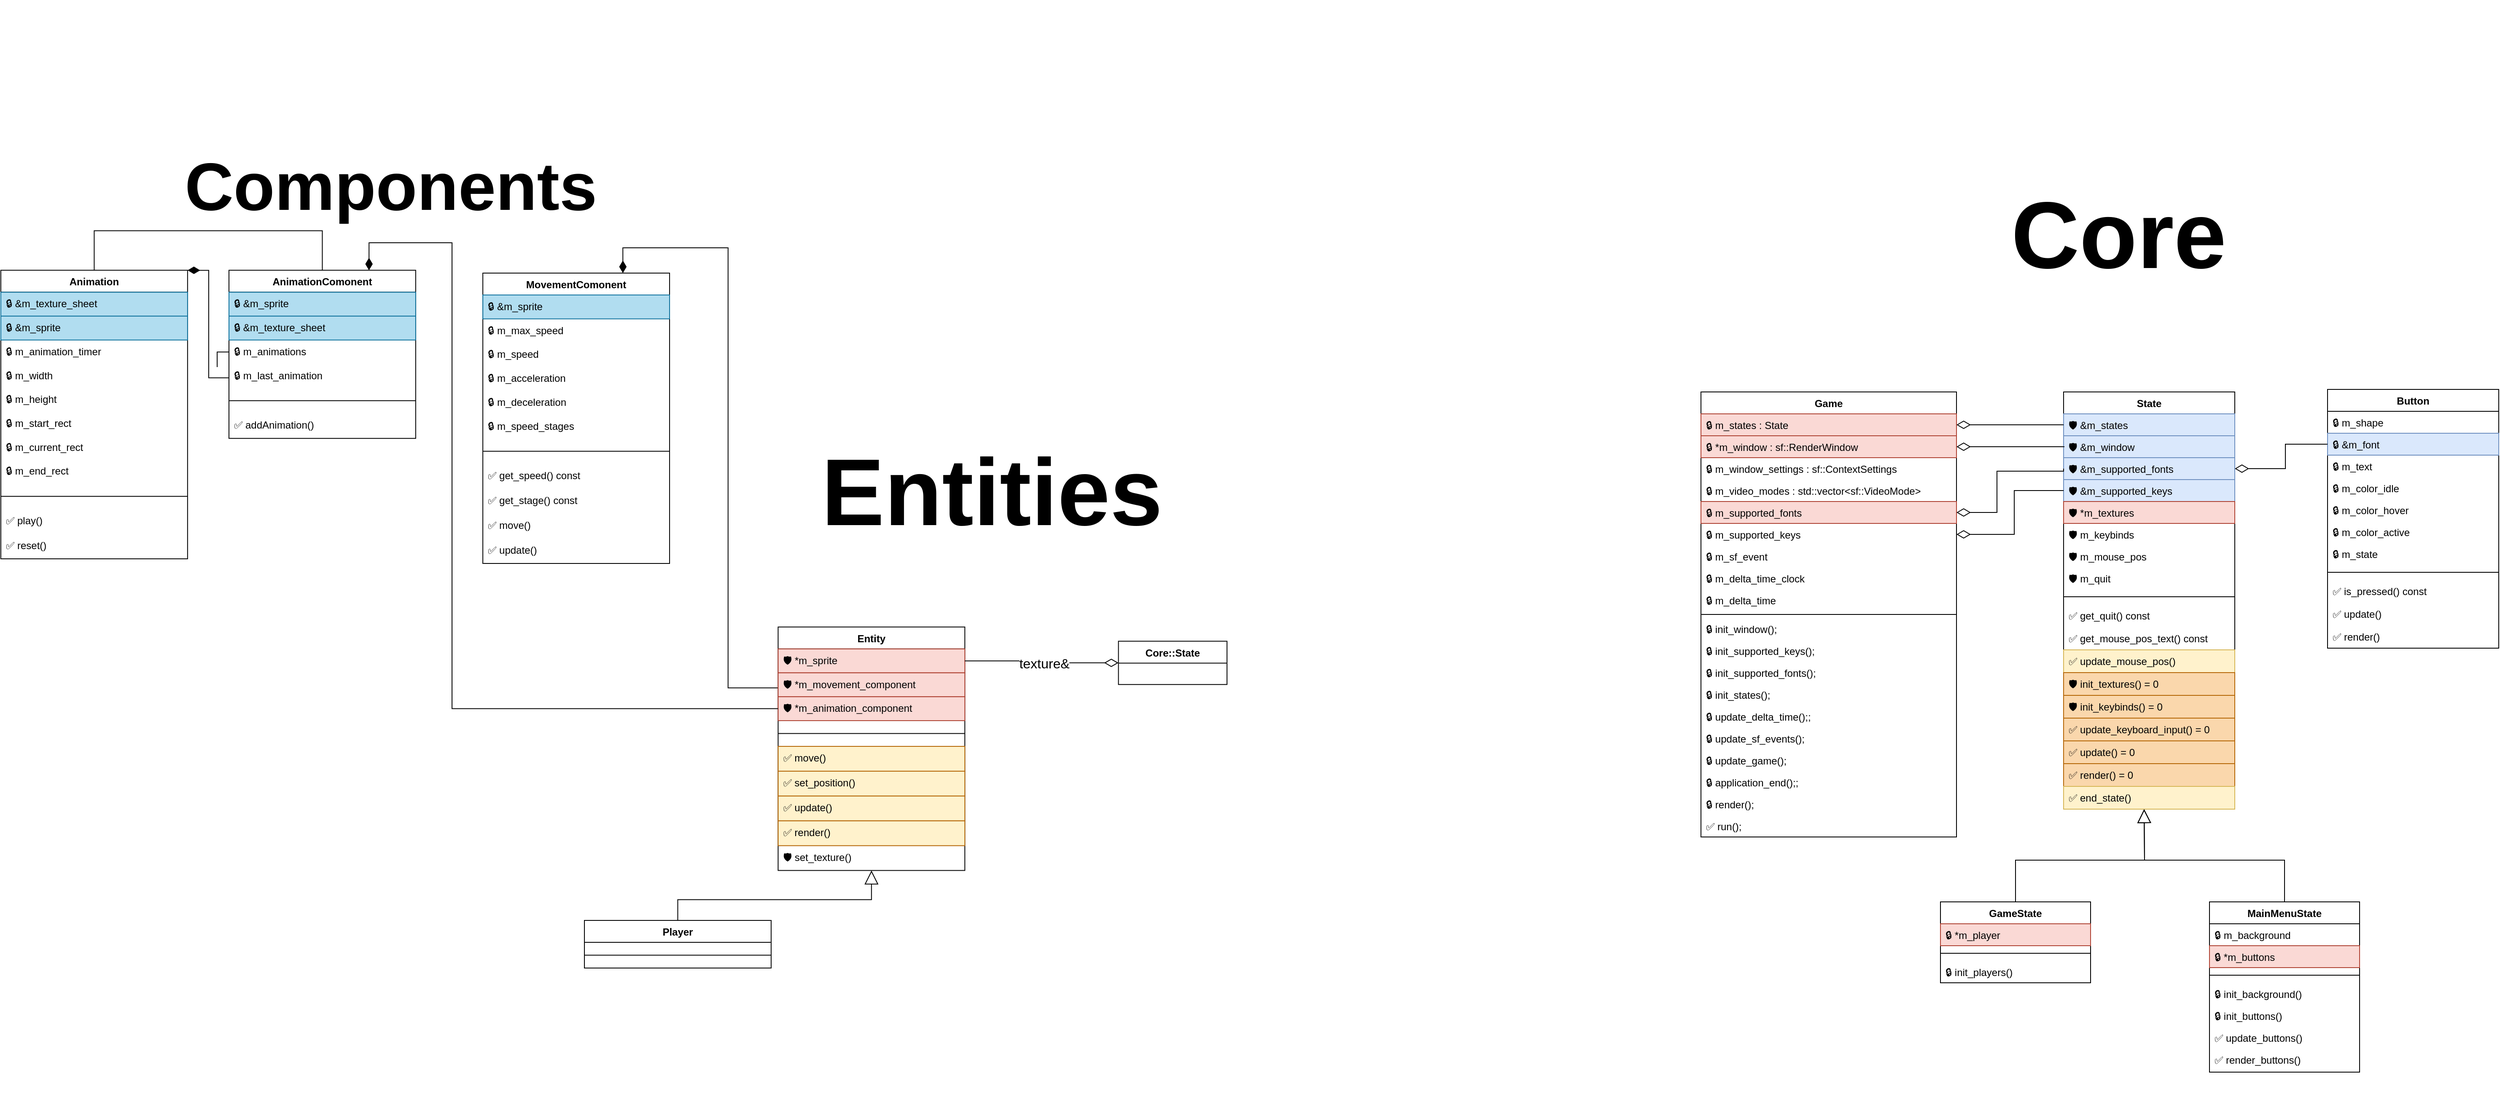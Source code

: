 <mxfile version="13.1.8" type="device"><diagram id="MhnzeV_4DVDATQprMjkr" name="all"><mxGraphModel dx="3438" dy="2157" grid="0" gridSize="10" guides="1" tooltips="1" connect="1" arrows="1" fold="1" page="0" pageScale="1" pageWidth="1600" pageHeight="900" math="0" shadow="0"><root><mxCell id="0"/><mxCell id="1" style="" parent="0" visible="0"/><mxCell id="FIduMbYFoV3g5GkUr9pA-1" value="&amp;lt;layer/&amp;gt;" style="text;whiteSpace=wrap;html=1;" parent="1" vertex="1"><mxGeometry x="-301.667" y="-1179.667" width="62" height="28" as="geometry"/></mxCell><mxCell id="FIduMbYFoV3g5GkUr9pA-8" value="🔒 &amp;m_sprite" style="text;align=left;verticalAlign=top;spacingLeft=4;spacingRight=4;overflow=hidden;rotatable=0;points=[[0,0.5],[1,0.5]];portConstraint=eastwest;fillColor=#b1ddf0;strokeColor=#10739e;" parent="1" vertex="1"><mxGeometry x="-1520" y="-758" width="203" height="26" as="geometry"/></mxCell><mxCell id="FIduMbYFoV3g5GkUr9pA-9" value="🔒 &amp;m_texture_sheet" style="text;align=left;verticalAlign=top;spacingLeft=4;spacingRight=4;overflow=hidden;rotatable=0;points=[[0,0.5],[1,0.5]];portConstraint=eastwest;fillColor=#b1ddf0;strokeColor=#10739e;" parent="1" vertex="1"><mxGeometry x="-1520" y="-732" width="203" height="26" as="geometry"/></mxCell><mxCell id="FIduMbYFoV3g5GkUr9pA-10" value="🔒 &amp;m_sprite" style="text;align=left;verticalAlign=top;spacingLeft=4;spacingRight=4;overflow=hidden;rotatable=0;points=[[0,0.5],[1,0.5]];portConstraint=eastwest;fillColor=#b1ddf0;strokeColor=#10739e;" parent="1" vertex="1"><mxGeometry x="-1520" y="-758" width="203" height="26" as="geometry"/></mxCell><mxCell id="FIduMbYFoV3g5GkUr9pA-11" value="🔒 &amp;m_texture_sheet" style="text;align=left;verticalAlign=top;spacingLeft=4;spacingRight=4;overflow=hidden;rotatable=0;points=[[0,0.5],[1,0.5]];portConstraint=eastwest;fillColor=#b1ddf0;strokeColor=#10739e;" parent="1" vertex="1"><mxGeometry x="-1520" y="-732" width="203" height="26" as="geometry"/></mxCell><mxCell id="FIduMbYFoV3g5GkUr9pA-12" value="🔒 &amp;m_texture_sheet" style="text;align=left;verticalAlign=top;spacingLeft=4;spacingRight=4;overflow=hidden;rotatable=0;points=[[0,0.5],[1,0.5]];portConstraint=eastwest;fillColor=#b1ddf0;strokeColor=#10739e;" parent="1" vertex="1"><mxGeometry x="-1520" y="-732" width="203" height="26" as="geometry"/></mxCell><mxCell id="KOlrX1yq7krVnJaedl-C-61" value="Entities" parent="0"/><mxCell id="KOlrX1yq7krVnJaedl-C-62" value="" style="group;strokeColor=none;perimeterSpacing=2;" parent="KOlrX1yq7krVnJaedl-C-61" vertex="1" connectable="0"><mxGeometry x="-2081" y="-1231" width="1546.69" height="1310" as="geometry"/></mxCell><mxCell id="KOlrX1yq7krVnJaedl-C-63" value="Entities" style="text;align=center;fontStyle=1;verticalAlign=middle;spacingLeft=3;spacingRight=3;strokeColor=none;rotatable=0;points=[[0,0.5],[1,0.5]];portConstraint=eastwest;fontSize=112;" parent="KOlrX1yq7krVnJaedl-C-62" vertex="1"><mxGeometry x="896.6" y="507" width="557.38" height="121.79" as="geometry"/></mxCell><mxCell id="FIduMbYFoV3g5GkUr9pA-6" style="edgeStyle=orthogonalEdgeStyle;rounded=0;orthogonalLoop=1;jettySize=auto;html=1;exitX=0.5;exitY=0;exitDx=0;exitDy=0;entryX=0.5;entryY=0;entryDx=0;entryDy=0;endArrow=none;endFill=0;endSize=12;" parent="KOlrX1yq7krVnJaedl-C-62" source="KOlrX1yq7krVnJaedl-C-84" target="KOlrX1yq7krVnJaedl-C-75" edge="1"><mxGeometry relative="1" as="geometry"><Array as="points"><mxPoint x="380.673" y="273.78"/><mxPoint x="110.166" y="273.78"/></Array></mxGeometry></mxCell><mxCell id="KOlrX1yq7krVnJaedl-C-84" value="AnimationComonent" style="swimlane;fontStyle=1;align=center;verticalAlign=top;childLayout=stackLayout;horizontal=1;startSize=26;horizontalStack=0;resizeParent=1;resizeParentMax=0;resizeLast=0;collapsible=1;marginBottom=0;strokeColor=#000000;" parent="KOlrX1yq7krVnJaedl-C-62" vertex="1"><mxGeometry x="270.507" y="320.683" width="221.423" height="199.43" as="geometry"><mxRectangle x="293" y="18" width="57" height="26" as="alternateBounds"/></mxGeometry></mxCell><mxCell id="KOlrX1yq7krVnJaedl-C-85" value="🔒 &amp;m_sprite" style="text;align=left;verticalAlign=top;spacingLeft=4;spacingRight=4;overflow=hidden;rotatable=0;points=[[0,0.5],[1,0.5]];portConstraint=eastwest;fillColor=#b1ddf0;strokeColor=#10739e;" parent="KOlrX1yq7krVnJaedl-C-84" vertex="1"><mxGeometry y="26" width="221.423" height="28.36" as="geometry"/></mxCell><mxCell id="KOlrX1yq7krVnJaedl-C-86" value="🔒 &amp;m_texture_sheet" style="text;align=left;verticalAlign=top;spacingLeft=4;spacingRight=4;overflow=hidden;rotatable=0;points=[[0,0.5],[1,0.5]];portConstraint=eastwest;fillColor=#b1ddf0;strokeColor=#10739e;" parent="KOlrX1yq7krVnJaedl-C-84" vertex="1"><mxGeometry y="54.36" width="221.423" height="28.36" as="geometry"/></mxCell><mxCell id="KOlrX1yq7krVnJaedl-C-87" value="🔒 m_animations" style="text;align=left;verticalAlign=top;spacingLeft=4;spacingRight=4;overflow=hidden;rotatable=0;points=[[0,0.5],[1,0.5]];portConstraint=eastwest;" parent="KOlrX1yq7krVnJaedl-C-84" vertex="1"><mxGeometry y="82.719" width="221.423" height="28.36" as="geometry"/></mxCell><mxCell id="KOlrX1yq7krVnJaedl-C-88" value="🔒 m_last_animation" style="text;align=left;verticalAlign=top;spacingLeft=4;spacingRight=4;overflow=hidden;rotatable=0;points=[[0,0.5],[1,0.5]];portConstraint=eastwest;" parent="KOlrX1yq7krVnJaedl-C-84" vertex="1"><mxGeometry y="111.079" width="221.423" height="28.36" as="geometry"/></mxCell><mxCell id="KOlrX1yq7krVnJaedl-C-89" value="" style="line;strokeWidth=1;fillColor=none;align=left;verticalAlign=middle;spacingTop=-1;spacingLeft=3;spacingRight=3;rotatable=0;labelPosition=right;points=[];portConstraint=eastwest;" parent="KOlrX1yq7krVnJaedl-C-84" vertex="1"><mxGeometry y="139.439" width="221.423" height="30.541" as="geometry"/></mxCell><mxCell id="KOlrX1yq7krVnJaedl-C-90" value="✅ addAnimation()" style="text;align=left;verticalAlign=top;spacingLeft=4;spacingRight=4;overflow=hidden;rotatable=0;points=[[0,0.5],[1,0.5]];portConstraint=eastwest;" parent="KOlrX1yq7krVnJaedl-C-84" vertex="1"><mxGeometry y="169.98" width="221.423" height="29.45" as="geometry"/></mxCell><mxCell id="KOlrX1yq7krVnJaedl-C-105" value="Core::State" style="swimlane;fontStyle=1;align=center;verticalAlign=top;childLayout=stackLayout;horizontal=1;startSize=26;horizontalStack=0;resizeParent=1;resizeParentMax=0;resizeLast=0;collapsible=1;marginBottom=0;strokeColor=#000000;" parent="KOlrX1yq7krVnJaedl-C-62" vertex="1" collapsed="1"><mxGeometry x="1325.267" y="760.803" width="128.709" height="51.266" as="geometry"><mxRectangle x="1215" y="706" width="203" height="495" as="alternateBounds"/></mxGeometry></mxCell><mxCell id="KOlrX1yq7krVnJaedl-C-106" value="🛡 &amp;m_states" style="text;strokeColor=#6c8ebf;fillColor=#dae8fc;align=left;verticalAlign=top;spacingLeft=4;spacingRight=4;overflow=hidden;rotatable=0;points=[[0,0.5],[1,0.5]];portConstraint=eastwest;" parent="KOlrX1yq7krVnJaedl-C-105" vertex="1"><mxGeometry y="26" width="128.709" height="28.36" as="geometry"/></mxCell><mxCell id="KOlrX1yq7krVnJaedl-C-107" value="🛡 &amp;m_window" style="text;strokeColor=#6c8ebf;fillColor=#dae8fc;align=left;verticalAlign=top;spacingLeft=4;spacingRight=4;overflow=hidden;rotatable=0;points=[[0,0.5],[1,0.5]];portConstraint=eastwest;" parent="KOlrX1yq7krVnJaedl-C-105" vertex="1"><mxGeometry y="54.36" width="128.709" height="28.36" as="geometry"/></mxCell><mxCell id="KOlrX1yq7krVnJaedl-C-108" value="🛡 &amp;m_supported_fonts" style="text;strokeColor=#6c8ebf;fillColor=#dae8fc;align=left;verticalAlign=top;spacingLeft=4;spacingRight=4;overflow=hidden;rotatable=0;points=[[0,0.5],[1,0.5]];portConstraint=eastwest;" parent="KOlrX1yq7krVnJaedl-C-105" vertex="1"><mxGeometry y="82.719" width="128.709" height="28.36" as="geometry"/></mxCell><mxCell id="KOlrX1yq7krVnJaedl-C-109" value="🛡 &amp;m_supported_keys" style="text;strokeColor=#6c8ebf;fillColor=#dae8fc;align=left;verticalAlign=top;spacingLeft=4;spacingRight=4;overflow=hidden;rotatable=0;points=[[0,0.5],[1,0.5]];portConstraint=eastwest;" parent="KOlrX1yq7krVnJaedl-C-105" vertex="1"><mxGeometry y="111.079" width="128.709" height="28.36" as="geometry"/></mxCell><mxCell id="KOlrX1yq7krVnJaedl-C-110" value="🛡 *m_textures" style="text;strokeColor=#ae4132;fillColor=#fad9d5;align=left;verticalAlign=top;spacingLeft=4;spacingRight=4;overflow=hidden;rotatable=0;points=[[0,0.5],[1,0.5]];portConstraint=eastwest;" parent="KOlrX1yq7krVnJaedl-C-105" vertex="1"><mxGeometry y="139.439" width="128.709" height="28.36" as="geometry"/></mxCell><mxCell id="KOlrX1yq7krVnJaedl-C-111" value="🛡 m_keybinds" style="text;strokeColor=none;fillColor=none;align=left;verticalAlign=top;spacingLeft=4;spacingRight=4;overflow=hidden;rotatable=0;points=[[0,0.5],[1,0.5]];portConstraint=eastwest;" parent="KOlrX1yq7krVnJaedl-C-105" vertex="1"><mxGeometry y="167.799" width="128.709" height="28.36" as="geometry"/></mxCell><mxCell id="KOlrX1yq7krVnJaedl-C-112" value="🛡 m_mouse_pos" style="text;strokeColor=none;fillColor=none;align=left;verticalAlign=top;spacingLeft=4;spacingRight=4;overflow=hidden;rotatable=0;points=[[0,0.5],[1,0.5]];portConstraint=eastwest;" parent="KOlrX1yq7krVnJaedl-C-105" vertex="1"><mxGeometry y="196.158" width="128.709" height="28.36" as="geometry"/></mxCell><mxCell id="KOlrX1yq7krVnJaedl-C-113" value="🛡 m_quit" style="text;strokeColor=none;fillColor=none;align=left;verticalAlign=top;spacingLeft=4;spacingRight=4;overflow=hidden;rotatable=0;points=[[0,0.5],[1,0.5]];portConstraint=eastwest;" parent="KOlrX1yq7krVnJaedl-C-105" vertex="1"><mxGeometry y="224.518" width="128.709" height="28.36" as="geometry"/></mxCell><mxCell id="KOlrX1yq7krVnJaedl-C-114" value="" style="line;strokeWidth=1;fillColor=none;align=left;verticalAlign=middle;spacingTop=-1;spacingLeft=3;spacingRight=3;rotatable=0;labelPosition=right;points=[];portConstraint=eastwest;" parent="KOlrX1yq7krVnJaedl-C-105" vertex="1"><mxGeometry y="252.878" width="128.709" height="19.634" as="geometry"/></mxCell><mxCell id="KOlrX1yq7krVnJaedl-C-115" value="✅ get_quit() const" style="text;align=left;verticalAlign=top;spacingLeft=4;spacingRight=4;overflow=hidden;rotatable=0;points=[[0,0.5],[1,0.5]];portConstraint=eastwest;" parent="KOlrX1yq7krVnJaedl-C-105" vertex="1"><mxGeometry y="272.511" width="128.709" height="29.45" as="geometry"/></mxCell><mxCell id="KOlrX1yq7krVnJaedl-C-116" value="✅ get_mouse_pos_text() const" style="text;align=left;verticalAlign=top;spacingLeft=4;spacingRight=4;overflow=hidden;rotatable=0;points=[[0,0.5],[1,0.5]];portConstraint=eastwest;" parent="KOlrX1yq7krVnJaedl-C-105" vertex="1"><mxGeometry y="301.962" width="128.709" height="29.45" as="geometry"/></mxCell><mxCell id="KOlrX1yq7krVnJaedl-C-117" value="✅ update_mouse_pos()" style="text;strokeColor=#d6b656;fillColor=#fff2cc;align=left;verticalAlign=top;spacingLeft=4;spacingRight=4;overflow=hidden;rotatable=0;points=[[0,0.5],[1,0.5]];portConstraint=eastwest;" parent="KOlrX1yq7krVnJaedl-C-105" vertex="1"><mxGeometry y="331.412" width="128.709" height="29.45" as="geometry"/></mxCell><mxCell id="KOlrX1yq7krVnJaedl-C-118" value="🛡 init_textures() = 0" style="text;strokeColor=#b46504;fillColor=#fad7ac;align=left;verticalAlign=top;spacingLeft=4;spacingRight=4;overflow=hidden;rotatable=0;points=[[0,0.5],[1,0.5]];portConstraint=eastwest;" parent="KOlrX1yq7krVnJaedl-C-105" vertex="1"><mxGeometry y="360.863" width="128.709" height="29.45" as="geometry"/></mxCell><mxCell id="KOlrX1yq7krVnJaedl-C-119" value="🛡 init_keybinds() = 0" style="text;strokeColor=#b46504;fillColor=#fad7ac;align=left;verticalAlign=top;spacingLeft=4;spacingRight=4;overflow=hidden;rotatable=0;points=[[0,0.5],[1,0.5]];portConstraint=eastwest;" parent="KOlrX1yq7krVnJaedl-C-105" vertex="1"><mxGeometry y="390.313" width="128.709" height="29.45" as="geometry"/></mxCell><mxCell id="KOlrX1yq7krVnJaedl-C-120" value="✅ update_keyboard_input() = 0" style="text;strokeColor=#b46504;fillColor=#fad7ac;align=left;verticalAlign=top;spacingLeft=4;spacingRight=4;overflow=hidden;rotatable=0;points=[[0,0.5],[1,0.5]];portConstraint=eastwest;" parent="KOlrX1yq7krVnJaedl-C-105" vertex="1"><mxGeometry y="419.764" width="128.709" height="29.45" as="geometry"/></mxCell><mxCell id="KOlrX1yq7krVnJaedl-C-121" value="✅ update() = 0" style="text;strokeColor=#b46504;fillColor=#fad7ac;align=left;verticalAlign=top;spacingLeft=4;spacingRight=4;overflow=hidden;rotatable=0;points=[[0,0.5],[1,0.5]];portConstraint=eastwest;" parent="KOlrX1yq7krVnJaedl-C-105" vertex="1"><mxGeometry y="449.214" width="128.709" height="29.45" as="geometry"/></mxCell><mxCell id="KOlrX1yq7krVnJaedl-C-122" value="✅ render() = 0" style="text;strokeColor=#b46504;fillColor=#fad7ac;align=left;verticalAlign=top;spacingLeft=4;spacingRight=4;overflow=hidden;rotatable=0;points=[[0,0.5],[1,0.5]];portConstraint=eastwest;" parent="KOlrX1yq7krVnJaedl-C-105" vertex="1"><mxGeometry y="478.664" width="128.709" height="29.45" as="geometry"/></mxCell><mxCell id="KOlrX1yq7krVnJaedl-C-123" value="✅ end_state()" style="text;strokeColor=#d6b656;fillColor=#fff2cc;align=left;verticalAlign=top;spacingLeft=4;spacingRight=4;overflow=hidden;rotatable=0;points=[[0,0.5],[1,0.5]];portConstraint=eastwest;" parent="KOlrX1yq7krVnJaedl-C-105" vertex="1"><mxGeometry y="508.115" width="128.709" height="29.45" as="geometry"/></mxCell><mxCell id="KOlrX1yq7krVnJaedl-C-66" value="MovementComonent" style="swimlane;fontStyle=1;align=center;verticalAlign=top;childLayout=stackLayout;horizontal=1;startSize=26;horizontalStack=0;resizeParent=1;resizeParentMax=0;resizeLast=0;collapsible=1;marginBottom=0;strokeColor=#000000;" parent="KOlrX1yq7krVnJaedl-C-62" vertex="1"><mxGeometry x="571.555" y="323.955" width="221.423" height="344.501" as="geometry"><mxRectangle x="293" y="18" width="57" height="26" as="alternateBounds"/></mxGeometry></mxCell><mxCell id="KOlrX1yq7krVnJaedl-C-67" value="🔒 &amp;m_sprite" style="text;align=left;verticalAlign=top;spacingLeft=4;spacingRight=4;overflow=hidden;rotatable=0;points=[[0,0.5],[1,0.5]];portConstraint=eastwest;fillColor=#b1ddf0;strokeColor=#10739e;" parent="KOlrX1yq7krVnJaedl-C-66" vertex="1"><mxGeometry y="26" width="221.423" height="28.36" as="geometry"/></mxCell><mxCell id="KOlrX1yq7krVnJaedl-C-68" value="🔒 m_max_speed" style="text;align=left;verticalAlign=top;spacingLeft=4;spacingRight=4;overflow=hidden;rotatable=0;points=[[0,0.5],[1,0.5]];portConstraint=eastwest;" parent="KOlrX1yq7krVnJaedl-C-66" vertex="1"><mxGeometry y="54.36" width="221.423" height="28.36" as="geometry"/></mxCell><mxCell id="KOlrX1yq7krVnJaedl-C-69" value="🔒 m_speed" style="text;align=left;verticalAlign=top;spacingLeft=4;spacingRight=4;overflow=hidden;rotatable=0;points=[[0,0.5],[1,0.5]];portConstraint=eastwest;" parent="KOlrX1yq7krVnJaedl-C-66" vertex="1"><mxGeometry y="82.719" width="221.423" height="28.36" as="geometry"/></mxCell><mxCell id="KOlrX1yq7krVnJaedl-C-70" value="🔒 m_acceleration" style="text;align=left;verticalAlign=top;spacingLeft=4;spacingRight=4;overflow=hidden;rotatable=0;points=[[0,0.5],[1,0.5]];portConstraint=eastwest;" parent="KOlrX1yq7krVnJaedl-C-66" vertex="1"><mxGeometry y="111.079" width="221.423" height="28.36" as="geometry"/></mxCell><mxCell id="KOlrX1yq7krVnJaedl-C-232" value="🔒 m_deceleration" style="text;align=left;verticalAlign=top;spacingLeft=4;spacingRight=4;overflow=hidden;rotatable=0;points=[[0,0.5],[1,0.5]];portConstraint=eastwest;" parent="KOlrX1yq7krVnJaedl-C-66" vertex="1"><mxGeometry y="139.439" width="221.423" height="28.36" as="geometry"/></mxCell><mxCell id="FIduMbYFoV3g5GkUr9pA-26" value="🔒 m_speed_stages" style="text;align=left;verticalAlign=top;spacingLeft=4;spacingRight=4;overflow=hidden;rotatable=0;points=[[0,0.5],[1,0.5]];portConstraint=eastwest;" parent="KOlrX1yq7krVnJaedl-C-66" vertex="1"><mxGeometry y="167.799" width="221.423" height="28.36" as="geometry"/></mxCell><mxCell id="KOlrX1yq7krVnJaedl-C-71" value="" style="line;strokeWidth=1;fillColor=none;align=left;verticalAlign=middle;spacingTop=-1;spacingLeft=3;spacingRight=3;rotatable=0;labelPosition=right;points=[];portConstraint=eastwest;" parent="KOlrX1yq7krVnJaedl-C-66" vertex="1"><mxGeometry y="196.158" width="221.423" height="30.541" as="geometry"/></mxCell><mxCell id="KOlrX1yq7krVnJaedl-C-72" value="✅ get_speed() const" style="text;align=left;verticalAlign=top;spacingLeft=4;spacingRight=4;overflow=hidden;rotatable=0;points=[[0,0.5],[1,0.5]];portConstraint=eastwest;" parent="KOlrX1yq7krVnJaedl-C-66" vertex="1"><mxGeometry y="226.699" width="221.423" height="29.45" as="geometry"/></mxCell><mxCell id="FIduMbYFoV3g5GkUr9pA-24" value="✅ get_stage() const" style="text;align=left;verticalAlign=top;spacingLeft=4;spacingRight=4;overflow=hidden;rotatable=0;points=[[0,0.5],[1,0.5]];portConstraint=eastwest;" parent="KOlrX1yq7krVnJaedl-C-66" vertex="1"><mxGeometry y="256.15" width="221.423" height="29.45" as="geometry"/></mxCell><mxCell id="KOlrX1yq7krVnJaedl-C-73" value="✅ move()" style="text;align=left;verticalAlign=top;spacingLeft=4;spacingRight=4;overflow=hidden;rotatable=0;points=[[0,0.5],[1,0.5]];portConstraint=eastwest;" parent="KOlrX1yq7krVnJaedl-C-66" vertex="1"><mxGeometry y="285.6" width="221.423" height="29.45" as="geometry"/></mxCell><mxCell id="KOlrX1yq7krVnJaedl-C-74" value="✅ update()" style="text;align=left;verticalAlign=top;spacingLeft=4;spacingRight=4;overflow=hidden;rotatable=0;points=[[0,0.5],[1,0.5]];portConstraint=eastwest;" parent="KOlrX1yq7krVnJaedl-C-66" vertex="1"><mxGeometry y="315.051" width="221.423" height="29.45" as="geometry"/></mxCell><mxCell id="KOlrX1yq7krVnJaedl-C-75" value="Animation" style="swimlane;fontStyle=1;align=center;verticalAlign=top;childLayout=stackLayout;horizontal=1;startSize=26;horizontalStack=0;resizeParent=1;resizeParentMax=0;resizeLast=0;collapsible=1;marginBottom=0;strokeColor=#000000;" parent="KOlrX1yq7krVnJaedl-C-62" vertex="1"><mxGeometry y="320.683" width="221.423" height="342.32" as="geometry"><mxRectangle x="293" y="18" width="57" height="26" as="alternateBounds"/></mxGeometry></mxCell><mxCell id="FIduMbYFoV3g5GkUr9pA-13" value="🔒 &amp;m_texture_sheet" style="text;align=left;verticalAlign=top;spacingLeft=4;spacingRight=4;overflow=hidden;rotatable=0;points=[[0,0.5],[1,0.5]];portConstraint=eastwest;fillColor=#b1ddf0;strokeColor=#10739e;" parent="KOlrX1yq7krVnJaedl-C-75" vertex="1"><mxGeometry y="26" width="221.423" height="28.36" as="geometry"/></mxCell><mxCell id="KOlrX1yq7krVnJaedl-C-76" value="🔒 &amp;m_sprite" style="text;align=left;verticalAlign=top;spacingLeft=4;spacingRight=4;overflow=hidden;rotatable=0;points=[[0,0.5],[1,0.5]];portConstraint=eastwest;fillColor=#b1ddf0;strokeColor=#10739e;" parent="KOlrX1yq7krVnJaedl-C-75" vertex="1"><mxGeometry y="54.36" width="221.423" height="28.36" as="geometry"/></mxCell><mxCell id="KOlrX1yq7krVnJaedl-C-77" value="🔒 m_animation_timer" style="text;align=left;verticalAlign=top;spacingLeft=4;spacingRight=4;overflow=hidden;rotatable=0;points=[[0,0.5],[1,0.5]];portConstraint=eastwest;" parent="KOlrX1yq7krVnJaedl-C-75" vertex="1"><mxGeometry y="82.719" width="221.423" height="28.36" as="geometry"/></mxCell><mxCell id="KOlrX1yq7krVnJaedl-C-78" value="🔒 m_width" style="text;align=left;verticalAlign=top;spacingLeft=4;spacingRight=4;overflow=hidden;rotatable=0;points=[[0,0.5],[1,0.5]];portConstraint=eastwest;" parent="KOlrX1yq7krVnJaedl-C-75" vertex="1"><mxGeometry y="111.079" width="221.423" height="28.36" as="geometry"/></mxCell><mxCell id="FIduMbYFoV3g5GkUr9pA-19" value="🔒 m_height" style="text;align=left;verticalAlign=top;spacingLeft=4;spacingRight=4;overflow=hidden;rotatable=0;points=[[0,0.5],[1,0.5]];portConstraint=eastwest;" parent="KOlrX1yq7krVnJaedl-C-75" vertex="1"><mxGeometry y="139.439" width="221.423" height="28.36" as="geometry"/></mxCell><mxCell id="FIduMbYFoV3g5GkUr9pA-20" value="🔒 m_start_rect" style="text;align=left;verticalAlign=top;spacingLeft=4;spacingRight=4;overflow=hidden;rotatable=0;points=[[0,0.5],[1,0.5]];portConstraint=eastwest;" parent="KOlrX1yq7krVnJaedl-C-75" vertex="1"><mxGeometry y="167.799" width="221.423" height="28.36" as="geometry"/></mxCell><mxCell id="FIduMbYFoV3g5GkUr9pA-21" value="🔒 m_current_rect" style="text;align=left;verticalAlign=top;spacingLeft=4;spacingRight=4;overflow=hidden;rotatable=0;points=[[0,0.5],[1,0.5]];portConstraint=eastwest;" parent="KOlrX1yq7krVnJaedl-C-75" vertex="1"><mxGeometry y="196.158" width="221.423" height="28.36" as="geometry"/></mxCell><mxCell id="FIduMbYFoV3g5GkUr9pA-22" value="🔒 m_end_rect" style="text;align=left;verticalAlign=top;spacingLeft=4;spacingRight=4;overflow=hidden;rotatable=0;points=[[0,0.5],[1,0.5]];portConstraint=eastwest;" parent="KOlrX1yq7krVnJaedl-C-75" vertex="1"><mxGeometry y="224.518" width="221.423" height="28.36" as="geometry"/></mxCell><mxCell id="KOlrX1yq7krVnJaedl-C-80" value="" style="line;strokeWidth=1;fillColor=none;align=left;verticalAlign=middle;spacingTop=-1;spacingLeft=3;spacingRight=3;rotatable=0;labelPosition=right;points=[];portConstraint=eastwest;" parent="KOlrX1yq7krVnJaedl-C-75" vertex="1"><mxGeometry y="252.878" width="221.423" height="30.541" as="geometry"/></mxCell><mxCell id="KOlrX1yq7krVnJaedl-C-91" value="✅ play()" style="text;align=left;verticalAlign=top;spacingLeft=4;spacingRight=4;overflow=hidden;rotatable=0;points=[[0,0.5],[1,0.5]];portConstraint=eastwest;" parent="KOlrX1yq7krVnJaedl-C-75" vertex="1"><mxGeometry y="283.419" width="221.423" height="29.45" as="geometry"/></mxCell><mxCell id="KOlrX1yq7krVnJaedl-C-81" value="✅ reset()" style="text;align=left;verticalAlign=top;spacingLeft=4;spacingRight=4;overflow=hidden;rotatable=0;points=[[0,0.5],[1,0.5]];portConstraint=eastwest;" parent="KOlrX1yq7krVnJaedl-C-75" vertex="1"><mxGeometry y="312.869" width="221.423" height="29.45" as="geometry"/></mxCell><mxCell id="FIduMbYFoV3g5GkUr9pA-32" style="edgeStyle=orthogonalEdgeStyle;rounded=0;orthogonalLoop=1;jettySize=auto;html=1;exitX=0;exitY=0.25;exitDx=0;exitDy=0;entryX=0.75;entryY=0;entryDx=0;entryDy=0;endArrow=diamondThin;endFill=1;endSize=12;fontSize=80;" parent="KOlrX1yq7krVnJaedl-C-62" source="KOlrX1yq7krVnJaedl-C-94" target="KOlrX1yq7krVnJaedl-C-66" edge="1"><mxGeometry relative="1" as="geometry"/></mxCell><mxCell id="KOlrX1yq7krVnJaedl-C-94" value="Entity" style="swimlane;fontStyle=1;align=center;verticalAlign=top;childLayout=stackLayout;horizontal=1;startSize=26;horizontalStack=0;resizeParent=1;resizeParentMax=0;resizeLast=0;collapsible=1;marginBottom=0;strokeColor=#000000;" parent="KOlrX1yq7krVnJaedl-C-62" vertex="1"><mxGeometry x="921.688" y="743.897" width="221.423" height="288.873" as="geometry"><mxRectangle x="293" y="18" width="57" height="26" as="alternateBounds"/></mxGeometry></mxCell><mxCell id="KOlrX1yq7krVnJaedl-C-95" value="🛡 *m_sprite" style="text;align=left;verticalAlign=top;spacingLeft=4;spacingRight=4;overflow=hidden;rotatable=0;points=[[0,0.5],[1,0.5]];portConstraint=eastwest;fillColor=#fad9d5;strokeColor=#ae4132;" parent="KOlrX1yq7krVnJaedl-C-94" vertex="1"><mxGeometry y="26" width="221.423" height="28.36" as="geometry"/></mxCell><mxCell id="KOlrX1yq7krVnJaedl-C-96" value="🛡 *m_movement_component" style="text;align=left;verticalAlign=top;spacingLeft=4;spacingRight=4;overflow=hidden;rotatable=0;points=[[0,0.5],[1,0.5]];portConstraint=eastwest;fillColor=#fad9d5;strokeColor=#ae4132;" parent="KOlrX1yq7krVnJaedl-C-94" vertex="1"><mxGeometry y="54.36" width="221.423" height="28.36" as="geometry"/></mxCell><mxCell id="FIduMbYFoV3g5GkUr9pA-28" value="🛡 *m_animation_component" style="text;align=left;verticalAlign=top;spacingLeft=4;spacingRight=4;overflow=hidden;rotatable=0;points=[[0,0.5],[1,0.5]];portConstraint=eastwest;fillColor=#fad9d5;strokeColor=#ae4132;" parent="KOlrX1yq7krVnJaedl-C-94" vertex="1"><mxGeometry y="82.719" width="221.423" height="28.36" as="geometry"/></mxCell><mxCell id="KOlrX1yq7krVnJaedl-C-97" value="" style="line;strokeWidth=1;fillColor=none;align=left;verticalAlign=middle;spacingTop=-1;spacingLeft=3;spacingRight=3;rotatable=0;labelPosition=right;points=[];portConstraint=eastwest;" parent="KOlrX1yq7krVnJaedl-C-94" vertex="1"><mxGeometry y="111.079" width="221.423" height="30.541" as="geometry"/></mxCell><mxCell id="KOlrX1yq7krVnJaedl-C-98" value="✅ move()" style="text;align=left;verticalAlign=top;spacingLeft=4;spacingRight=4;overflow=hidden;rotatable=0;points=[[0,0.5],[1,0.5]];portConstraint=eastwest;fillColor=#FFF2CC;strokeColor=#b46504;" parent="KOlrX1yq7krVnJaedl-C-94" vertex="1"><mxGeometry y="141.62" width="221.423" height="29.45" as="geometry"/></mxCell><mxCell id="KOlrX1yq7krVnJaedl-C-99" value="✅ set_position()" style="text;align=left;verticalAlign=top;spacingLeft=4;spacingRight=4;overflow=hidden;rotatable=0;points=[[0,0.5],[1,0.5]];portConstraint=eastwest;fillColor=#FFF2CC;strokeColor=#b46504;" parent="KOlrX1yq7krVnJaedl-C-94" vertex="1"><mxGeometry y="171.071" width="221.423" height="29.45" as="geometry"/></mxCell><mxCell id="KOlrX1yq7krVnJaedl-C-100" value="✅ update()" style="text;align=left;verticalAlign=top;spacingLeft=4;spacingRight=4;overflow=hidden;rotatable=0;points=[[0,0.5],[1,0.5]];portConstraint=eastwest;fillColor=#FFF2CC;strokeColor=#b46504;" parent="KOlrX1yq7krVnJaedl-C-94" vertex="1"><mxGeometry y="200.521" width="221.423" height="29.45" as="geometry"/></mxCell><mxCell id="KOlrX1yq7krVnJaedl-C-101" value="✅ render()" style="text;align=left;verticalAlign=top;spacingLeft=4;spacingRight=4;overflow=hidden;rotatable=0;points=[[0,0.5],[1,0.5]];portConstraint=eastwest;fillColor=#FFF2CC;strokeColor=#b46504;" parent="KOlrX1yq7krVnJaedl-C-94" vertex="1"><mxGeometry y="229.972" width="221.423" height="29.45" as="geometry"/></mxCell><mxCell id="KOlrX1yq7krVnJaedl-C-102" value="🛡 set_texture()" style="text;align=left;verticalAlign=top;spacingLeft=4;spacingRight=4;overflow=hidden;rotatable=0;points=[[0,0.5],[1,0.5]];portConstraint=eastwest;" parent="KOlrX1yq7krVnJaedl-C-94" vertex="1"><mxGeometry y="259.422" width="221.423" height="29.45" as="geometry"/></mxCell><mxCell id="KOlrX1yq7krVnJaedl-C-104" value="" style="edgeStyle=orthogonalEdgeStyle;rounded=0;orthogonalLoop=1;jettySize=auto;html=1;startSize=7;endArrow=block;endFill=0;endSize=14;targetPerimeterSpacing=3;strokeColor=#000000;strokeWidth=1;fontColor=#FFFFFF;entryX=0.5;entryY=1;entryDx=0;entryDy=0;entryPerimeter=0;" parent="KOlrX1yq7krVnJaedl-C-62" source="KOlrX1yq7krVnJaedl-C-64" target="KOlrX1yq7krVnJaedl-C-102" edge="1"><mxGeometry relative="1" as="geometry"/></mxCell><mxCell id="KOlrX1yq7krVnJaedl-C-124" style="edgeStyle=orthogonalEdgeStyle;rounded=0;orthogonalLoop=1;jettySize=auto;html=1;exitX=1;exitY=0.5;exitDx=0;exitDy=0;entryX=0;entryY=0.5;entryDx=0;entryDy=0;endArrow=diamondThin;endFill=0;fontSize=112;strokeWidth=1;endSize=14;" parent="KOlrX1yq7krVnJaedl-C-62" source="KOlrX1yq7krVnJaedl-C-95" target="KOlrX1yq7krVnJaedl-C-110" edge="1"><mxGeometry relative="1" as="geometry"/></mxCell><mxCell id="KOlrX1yq7krVnJaedl-C-125" value="&lt;font style=&quot;font-size: 16px&quot;&gt;texture&amp;amp;&lt;/font&gt;" style="edgeLabel;html=1;align=center;verticalAlign=middle;resizable=0;points=[];fontSize=16;" parent="KOlrX1yq7krVnJaedl-C-124" vertex="1" connectable="0"><mxGeometry x="0.402" y="1" relative="1" as="geometry"><mxPoint x="-33.47" y="1" as="offset"/></mxGeometry></mxCell><mxCell id="FIduMbYFoV3g5GkUr9pA-2" style="edgeStyle=orthogonalEdgeStyle;rounded=0;orthogonalLoop=1;jettySize=auto;html=1;exitX=0;exitY=0.5;exitDx=0;exitDy=0;endArrow=diamondThin;endFill=1;endSize=12;entryX=1;entryY=0;entryDx=0;entryDy=0;" parent="KOlrX1yq7krVnJaedl-C-62" source="KOlrX1yq7krVnJaedl-C-88" target="KOlrX1yq7krVnJaedl-C-75" edge="1"><mxGeometry relative="1" as="geometry"><mxPoint x="221.423" y="419.942" as="targetPoint"/><Array as="points"><mxPoint x="246.511" y="448.301"/><mxPoint x="246.511" y="320.683"/></Array></mxGeometry></mxCell><mxCell id="FIduMbYFoV3g5GkUr9pA-33" style="edgeStyle=orthogonalEdgeStyle;rounded=0;orthogonalLoop=1;jettySize=auto;html=1;exitX=0;exitY=0.5;exitDx=0;exitDy=0;entryX=0.75;entryY=0;entryDx=0;entryDy=0;endArrow=diamondThin;endFill=1;endSize=12;fontSize=80;" parent="KOlrX1yq7krVnJaedl-C-62" source="FIduMbYFoV3g5GkUr9pA-28" target="KOlrX1yq7krVnJaedl-C-84" edge="1"><mxGeometry relative="1" as="geometry"><Array as="points"><mxPoint x="535" y="841"/><mxPoint x="535" y="288"/><mxPoint x="437" y="288"/></Array></mxGeometry></mxCell><mxCell id="KOlrX1yq7krVnJaedl-C-64" value="Player" style="swimlane;fontStyle=1;align=center;verticalAlign=top;childLayout=stackLayout;horizontal=1;startSize=26;horizontalStack=0;resizeParent=1;resizeParentMax=0;resizeLast=0;collapsible=1;marginBottom=0;strokeColor=#000000;" parent="KOlrX1yq7krVnJaedl-C-62" vertex="1"><mxGeometry x="691.997" y="1091.997" width="221.423" height="56.541" as="geometry"><mxRectangle x="293" y="18" width="57" height="26" as="alternateBounds"/></mxGeometry></mxCell><mxCell id="KOlrX1yq7krVnJaedl-C-65" value="" style="line;strokeWidth=1;fillColor=none;align=left;verticalAlign=middle;spacingTop=-1;spacingLeft=3;spacingRight=3;rotatable=0;labelPosition=right;points=[];portConstraint=eastwest;" parent="KOlrX1yq7krVnJaedl-C-64" vertex="1"><mxGeometry y="26" width="221.423" height="30.541" as="geometry"/></mxCell><mxCell id="FIduMbYFoV3g5GkUr9pA-29" value="Components" style="text;align=center;fontStyle=1;verticalAlign=middle;spacingLeft=3;spacingRight=3;strokeColor=none;rotatable=0;points=[[0,0.5],[1,0.5]];portConstraint=eastwest;fontSize=80;" parent="KOlrX1yq7krVnJaedl-C-61" vertex="1"><mxGeometry x="-1884" y="-1082" width="531" height="122" as="geometry"/></mxCell><mxCell id="FIduMbYFoV3g5GkUr9pA-30" style="edgeStyle=orthogonalEdgeStyle;rounded=0;orthogonalLoop=1;jettySize=auto;html=1;exitX=0;exitY=0.5;exitDx=0;exitDy=0;endArrow=none;endFill=0;endSize=12;fontSize=80;" parent="KOlrX1yq7krVnJaedl-C-61" source="KOlrX1yq7krVnJaedl-C-87" edge="1"><mxGeometry relative="1" as="geometry"><mxPoint x="-1824.476" y="-795.476" as="targetPoint"/></mxGeometry></mxCell><mxCell id="KOlrX1yq7krVnJaedl-C-140" value="Core" parent="0"/><mxCell id="KOlrX1yq7krVnJaedl-C-141" value="" style="group" parent="KOlrX1yq7krVnJaedl-C-140" vertex="1" connectable="0"><mxGeometry x="-65" y="-1044" width="946" height="1040" as="geometry"/></mxCell><mxCell id="KOlrX1yq7krVnJaedl-C-142" value="Game" style="swimlane;fontStyle=1;align=center;verticalAlign=top;childLayout=stackLayout;horizontal=1;startSize=26;horizontalStack=0;resizeParent=1;resizeParentMax=0;resizeLast=0;collapsible=1;marginBottom=0;" parent="KOlrX1yq7krVnJaedl-C-141" vertex="1"><mxGeometry y="278" width="303" height="528" as="geometry"><mxRectangle x="-75" y="-352" width="60" height="26" as="alternateBounds"/></mxGeometry></mxCell><mxCell id="KOlrX1yq7krVnJaedl-C-143" value="🔒 m_states : State" style="text;strokeColor=#ae4132;fillColor=#fad9d5;align=left;verticalAlign=top;spacingLeft=4;spacingRight=4;overflow=hidden;rotatable=0;points=[[0,0.5],[1,0.5]];portConstraint=eastwest;" parent="KOlrX1yq7krVnJaedl-C-142" vertex="1"><mxGeometry y="26" width="303" height="26" as="geometry"/></mxCell><mxCell id="KOlrX1yq7krVnJaedl-C-144" value="🔒 *m_window : sf::RenderWindow" style="text;strokeColor=#ae4132;fillColor=#fad9d5;align=left;verticalAlign=top;spacingLeft=4;spacingRight=4;overflow=hidden;rotatable=0;points=[[0,0.5],[1,0.5]];portConstraint=eastwest;" parent="KOlrX1yq7krVnJaedl-C-142" vertex="1"><mxGeometry y="52" width="303" height="26" as="geometry"/></mxCell><mxCell id="KOlrX1yq7krVnJaedl-C-145" value="🔒 m_window_settings : sf::ContextSettings" style="text;strokeColor=none;fillColor=none;align=left;verticalAlign=top;spacingLeft=4;spacingRight=4;overflow=hidden;rotatable=0;points=[[0,0.5],[1,0.5]];portConstraint=eastwest;" parent="KOlrX1yq7krVnJaedl-C-142" vertex="1"><mxGeometry y="78" width="303" height="26" as="geometry"/></mxCell><mxCell id="KOlrX1yq7krVnJaedl-C-146" value="🔒 m_video_modes : std::vector&lt;sf::VideoMode&gt;" style="text;strokeColor=none;fillColor=none;align=left;verticalAlign=top;spacingLeft=4;spacingRight=4;overflow=hidden;rotatable=0;points=[[0,0.5],[1,0.5]];portConstraint=eastwest;" parent="KOlrX1yq7krVnJaedl-C-142" vertex="1"><mxGeometry y="104" width="303" height="26" as="geometry"/></mxCell><mxCell id="KOlrX1yq7krVnJaedl-C-147" value="🔒 m_supported_fonts" style="text;strokeColor=#ae4132;fillColor=#fad9d5;align=left;verticalAlign=top;spacingLeft=4;spacingRight=4;overflow=hidden;rotatable=0;points=[[0,0.5],[1,0.5]];portConstraint=eastwest;" parent="KOlrX1yq7krVnJaedl-C-142" vertex="1"><mxGeometry y="130" width="303" height="26" as="geometry"/></mxCell><mxCell id="KOlrX1yq7krVnJaedl-C-148" value="🔒 m_supported_keys" style="text;align=left;verticalAlign=top;spacingLeft=4;spacingRight=4;overflow=hidden;rotatable=0;points=[[0,0.5],[1,0.5]];portConstraint=eastwest;" parent="KOlrX1yq7krVnJaedl-C-142" vertex="1"><mxGeometry y="156" width="303" height="26" as="geometry"/></mxCell><mxCell id="KOlrX1yq7krVnJaedl-C-149" value="🔒 m_sf_event" style="text;strokeColor=none;fillColor=none;align=left;verticalAlign=top;spacingLeft=4;spacingRight=4;overflow=hidden;rotatable=0;points=[[0,0.5],[1,0.5]];portConstraint=eastwest;" parent="KOlrX1yq7krVnJaedl-C-142" vertex="1"><mxGeometry y="182" width="303" height="26" as="geometry"/></mxCell><mxCell id="KOlrX1yq7krVnJaedl-C-150" value="🔒 m_delta_time_clock" style="text;strokeColor=none;fillColor=none;align=left;verticalAlign=top;spacingLeft=4;spacingRight=4;overflow=hidden;rotatable=0;points=[[0,0.5],[1,0.5]];portConstraint=eastwest;" parent="KOlrX1yq7krVnJaedl-C-142" vertex="1"><mxGeometry y="208" width="303" height="26" as="geometry"/></mxCell><mxCell id="KOlrX1yq7krVnJaedl-C-151" value="🔒 m_delta_time" style="text;strokeColor=none;fillColor=none;align=left;verticalAlign=top;spacingLeft=4;spacingRight=4;overflow=hidden;rotatable=0;points=[[0,0.5],[1,0.5]];portConstraint=eastwest;" parent="KOlrX1yq7krVnJaedl-C-142" vertex="1"><mxGeometry y="234" width="303" height="26" as="geometry"/></mxCell><mxCell id="KOlrX1yq7krVnJaedl-C-152" value="" style="line;strokeWidth=1;fillColor=none;align=left;verticalAlign=middle;spacingTop=-1;spacingLeft=3;spacingRight=3;rotatable=0;labelPosition=right;points=[];portConstraint=eastwest;" parent="KOlrX1yq7krVnJaedl-C-142" vertex="1"><mxGeometry y="260" width="303" height="8" as="geometry"/></mxCell><mxCell id="KOlrX1yq7krVnJaedl-C-215" value="🔒 init_window();" style="text;strokeColor=none;fillColor=none;align=left;verticalAlign=top;spacingLeft=4;spacingRight=4;overflow=hidden;rotatable=0;points=[[0,0.5],[1,0.5]];portConstraint=eastwest;" parent="KOlrX1yq7krVnJaedl-C-142" vertex="1"><mxGeometry y="268" width="303" height="26" as="geometry"/></mxCell><mxCell id="KOlrX1yq7krVnJaedl-C-216" value="🔒 init_supported_keys();" style="text;strokeColor=none;fillColor=none;align=left;verticalAlign=top;spacingLeft=4;spacingRight=4;overflow=hidden;rotatable=0;points=[[0,0.5],[1,0.5]];portConstraint=eastwest;" parent="KOlrX1yq7krVnJaedl-C-142" vertex="1"><mxGeometry y="294" width="303" height="26" as="geometry"/></mxCell><mxCell id="KOlrX1yq7krVnJaedl-C-217" value="🔒 init_supported_fonts();" style="text;strokeColor=none;fillColor=none;align=left;verticalAlign=top;spacingLeft=4;spacingRight=4;overflow=hidden;rotatable=0;points=[[0,0.5],[1,0.5]];portConstraint=eastwest;" parent="KOlrX1yq7krVnJaedl-C-142" vertex="1"><mxGeometry y="320" width="303" height="26" as="geometry"/></mxCell><mxCell id="KOlrX1yq7krVnJaedl-C-218" value="🔒 init_states();" style="text;strokeColor=none;fillColor=none;align=left;verticalAlign=top;spacingLeft=4;spacingRight=4;overflow=hidden;rotatable=0;points=[[0,0.5],[1,0.5]];portConstraint=eastwest;" parent="KOlrX1yq7krVnJaedl-C-142" vertex="1"><mxGeometry y="346" width="303" height="26" as="geometry"/></mxCell><mxCell id="KOlrX1yq7krVnJaedl-C-219" value="🔒 update_delta_time();;" style="text;strokeColor=none;fillColor=none;align=left;verticalAlign=top;spacingLeft=4;spacingRight=4;overflow=hidden;rotatable=0;points=[[0,0.5],[1,0.5]];portConstraint=eastwest;" parent="KOlrX1yq7krVnJaedl-C-142" vertex="1"><mxGeometry y="372" width="303" height="26" as="geometry"/></mxCell><mxCell id="KOlrX1yq7krVnJaedl-C-220" value="🔒 update_sf_events();" style="text;strokeColor=none;fillColor=none;align=left;verticalAlign=top;spacingLeft=4;spacingRight=4;overflow=hidden;rotatable=0;points=[[0,0.5],[1,0.5]];portConstraint=eastwest;" parent="KOlrX1yq7krVnJaedl-C-142" vertex="1"><mxGeometry y="398" width="303" height="26" as="geometry"/></mxCell><mxCell id="KOlrX1yq7krVnJaedl-C-227" value="🔒 update_game();" style="text;strokeColor=none;fillColor=none;align=left;verticalAlign=top;spacingLeft=4;spacingRight=4;overflow=hidden;rotatable=0;points=[[0,0.5],[1,0.5]];portConstraint=eastwest;" parent="KOlrX1yq7krVnJaedl-C-142" vertex="1"><mxGeometry y="424" width="303" height="26" as="geometry"/></mxCell><mxCell id="KOlrX1yq7krVnJaedl-C-228" value="🔒 application_end();;" style="text;strokeColor=none;fillColor=none;align=left;verticalAlign=top;spacingLeft=4;spacingRight=4;overflow=hidden;rotatable=0;points=[[0,0.5],[1,0.5]];portConstraint=eastwest;" parent="KOlrX1yq7krVnJaedl-C-142" vertex="1"><mxGeometry y="450" width="303" height="26" as="geometry"/></mxCell><mxCell id="KOlrX1yq7krVnJaedl-C-230" value="🔒 render();" style="text;strokeColor=none;fillColor=none;align=left;verticalAlign=top;spacingLeft=4;spacingRight=4;overflow=hidden;rotatable=0;points=[[0,0.5],[1,0.5]];portConstraint=eastwest;" parent="KOlrX1yq7krVnJaedl-C-142" vertex="1"><mxGeometry y="476" width="303" height="26" as="geometry"/></mxCell><mxCell id="KOlrX1yq7krVnJaedl-C-229" value="✅ run();" style="text;strokeColor=none;fillColor=none;align=left;verticalAlign=top;spacingLeft=4;spacingRight=4;overflow=hidden;rotatable=0;points=[[0,0.5],[1,0.5]];portConstraint=eastwest;" parent="KOlrX1yq7krVnJaedl-C-142" vertex="1"><mxGeometry y="502" width="303" height="26" as="geometry"/></mxCell><mxCell id="KOlrX1yq7krVnJaedl-C-154" value="State" style="swimlane;fontStyle=1;align=center;verticalAlign=top;childLayout=stackLayout;horizontal=1;startSize=26;horizontalStack=0;resizeParent=1;resizeParentMax=0;resizeLast=0;collapsible=1;marginBottom=0;strokeColor=#000000;" parent="KOlrX1yq7krVnJaedl-C-141" vertex="1"><mxGeometry x="430" y="278" width="203" height="495" as="geometry"><mxRectangle x="293" y="18" width="57" height="26" as="alternateBounds"/></mxGeometry></mxCell><mxCell id="KOlrX1yq7krVnJaedl-C-155" value="🛡 &amp;m_states" style="text;strokeColor=#6c8ebf;fillColor=#dae8fc;align=left;verticalAlign=top;spacingLeft=4;spacingRight=4;overflow=hidden;rotatable=0;points=[[0,0.5],[1,0.5]];portConstraint=eastwest;" parent="KOlrX1yq7krVnJaedl-C-154" vertex="1"><mxGeometry y="26" width="203" height="26" as="geometry"/></mxCell><mxCell id="KOlrX1yq7krVnJaedl-C-156" value="🛡 &amp;m_window" style="text;strokeColor=#6c8ebf;fillColor=#dae8fc;align=left;verticalAlign=top;spacingLeft=4;spacingRight=4;overflow=hidden;rotatable=0;points=[[0,0.5],[1,0.5]];portConstraint=eastwest;" parent="KOlrX1yq7krVnJaedl-C-154" vertex="1"><mxGeometry y="52" width="203" height="26" as="geometry"/></mxCell><mxCell id="KOlrX1yq7krVnJaedl-C-157" value="🛡 &amp;m_supported_fonts" style="text;strokeColor=#6c8ebf;fillColor=#dae8fc;align=left;verticalAlign=top;spacingLeft=4;spacingRight=4;overflow=hidden;rotatable=0;points=[[0,0.5],[1,0.5]];portConstraint=eastwest;" parent="KOlrX1yq7krVnJaedl-C-154" vertex="1"><mxGeometry y="78" width="203" height="26" as="geometry"/></mxCell><mxCell id="KOlrX1yq7krVnJaedl-C-158" value="🛡 &amp;m_supported_keys" style="text;strokeColor=#6c8ebf;fillColor=#dae8fc;align=left;verticalAlign=top;spacingLeft=4;spacingRight=4;overflow=hidden;rotatable=0;points=[[0,0.5],[1,0.5]];portConstraint=eastwest;" parent="KOlrX1yq7krVnJaedl-C-154" vertex="1"><mxGeometry y="104" width="203" height="26" as="geometry"/></mxCell><mxCell id="KOlrX1yq7krVnJaedl-C-159" value="🛡 *m_textures" style="text;strokeColor=#ae4132;fillColor=#fad9d5;align=left;verticalAlign=top;spacingLeft=4;spacingRight=4;overflow=hidden;rotatable=0;points=[[0,0.5],[1,0.5]];portConstraint=eastwest;" parent="KOlrX1yq7krVnJaedl-C-154" vertex="1"><mxGeometry y="130" width="203" height="26" as="geometry"/></mxCell><mxCell id="KOlrX1yq7krVnJaedl-C-160" value="🛡 m_keybinds" style="text;strokeColor=none;fillColor=none;align=left;verticalAlign=top;spacingLeft=4;spacingRight=4;overflow=hidden;rotatable=0;points=[[0,0.5],[1,0.5]];portConstraint=eastwest;" parent="KOlrX1yq7krVnJaedl-C-154" vertex="1"><mxGeometry y="156" width="203" height="26" as="geometry"/></mxCell><mxCell id="KOlrX1yq7krVnJaedl-C-161" value="🛡 m_mouse_pos" style="text;strokeColor=none;fillColor=none;align=left;verticalAlign=top;spacingLeft=4;spacingRight=4;overflow=hidden;rotatable=0;points=[[0,0.5],[1,0.5]];portConstraint=eastwest;" parent="KOlrX1yq7krVnJaedl-C-154" vertex="1"><mxGeometry y="182" width="203" height="26" as="geometry"/></mxCell><mxCell id="KOlrX1yq7krVnJaedl-C-162" value="🛡 m_quit" style="text;strokeColor=none;fillColor=none;align=left;verticalAlign=top;spacingLeft=4;spacingRight=4;overflow=hidden;rotatable=0;points=[[0,0.5],[1,0.5]];portConstraint=eastwest;" parent="KOlrX1yq7krVnJaedl-C-154" vertex="1"><mxGeometry y="208" width="203" height="26" as="geometry"/></mxCell><mxCell id="KOlrX1yq7krVnJaedl-C-163" value="" style="line;strokeWidth=1;fillColor=none;align=left;verticalAlign=middle;spacingTop=-1;spacingLeft=3;spacingRight=3;rotatable=0;labelPosition=right;points=[];portConstraint=eastwest;" parent="KOlrX1yq7krVnJaedl-C-154" vertex="1"><mxGeometry y="234" width="203" height="18" as="geometry"/></mxCell><mxCell id="KOlrX1yq7krVnJaedl-C-164" value="✅ get_quit() const" style="text;align=left;verticalAlign=top;spacingLeft=4;spacingRight=4;overflow=hidden;rotatable=0;points=[[0,0.5],[1,0.5]];portConstraint=eastwest;" parent="KOlrX1yq7krVnJaedl-C-154" vertex="1"><mxGeometry y="252" width="203" height="27" as="geometry"/></mxCell><mxCell id="KOlrX1yq7krVnJaedl-C-165" value="✅ get_mouse_pos_text() const" style="text;align=left;verticalAlign=top;spacingLeft=4;spacingRight=4;overflow=hidden;rotatable=0;points=[[0,0.5],[1,0.5]];portConstraint=eastwest;" parent="KOlrX1yq7krVnJaedl-C-154" vertex="1"><mxGeometry y="279" width="203" height="27" as="geometry"/></mxCell><mxCell id="KOlrX1yq7krVnJaedl-C-166" value="✅ update_mouse_pos()" style="text;strokeColor=#d6b656;fillColor=#fff2cc;align=left;verticalAlign=top;spacingLeft=4;spacingRight=4;overflow=hidden;rotatable=0;points=[[0,0.5],[1,0.5]];portConstraint=eastwest;" parent="KOlrX1yq7krVnJaedl-C-154" vertex="1"><mxGeometry y="306" width="203" height="27" as="geometry"/></mxCell><mxCell id="KOlrX1yq7krVnJaedl-C-167" value="🛡 init_textures() = 0" style="text;strokeColor=#b46504;fillColor=#fad7ac;align=left;verticalAlign=top;spacingLeft=4;spacingRight=4;overflow=hidden;rotatable=0;points=[[0,0.5],[1,0.5]];portConstraint=eastwest;" parent="KOlrX1yq7krVnJaedl-C-154" vertex="1"><mxGeometry y="333" width="203" height="27" as="geometry"/></mxCell><mxCell id="KOlrX1yq7krVnJaedl-C-168" value="🛡 init_keybinds() = 0" style="text;strokeColor=#b46504;fillColor=#fad7ac;align=left;verticalAlign=top;spacingLeft=4;spacingRight=4;overflow=hidden;rotatable=0;points=[[0,0.5],[1,0.5]];portConstraint=eastwest;" parent="KOlrX1yq7krVnJaedl-C-154" vertex="1"><mxGeometry y="360" width="203" height="27" as="geometry"/></mxCell><mxCell id="KOlrX1yq7krVnJaedl-C-169" value="✅ update_keyboard_input() = 0" style="text;strokeColor=#b46504;fillColor=#fad7ac;align=left;verticalAlign=top;spacingLeft=4;spacingRight=4;overflow=hidden;rotatable=0;points=[[0,0.5],[1,0.5]];portConstraint=eastwest;" parent="KOlrX1yq7krVnJaedl-C-154" vertex="1"><mxGeometry y="387" width="203" height="27" as="geometry"/></mxCell><mxCell id="KOlrX1yq7krVnJaedl-C-170" value="✅ update() = 0" style="text;strokeColor=#b46504;fillColor=#fad7ac;align=left;verticalAlign=top;spacingLeft=4;spacingRight=4;overflow=hidden;rotatable=0;points=[[0,0.5],[1,0.5]];portConstraint=eastwest;" parent="KOlrX1yq7krVnJaedl-C-154" vertex="1"><mxGeometry y="414" width="203" height="27" as="geometry"/></mxCell><mxCell id="KOlrX1yq7krVnJaedl-C-171" value="✅ render() = 0" style="text;strokeColor=#b46504;fillColor=#fad7ac;align=left;verticalAlign=top;spacingLeft=4;spacingRight=4;overflow=hidden;rotatable=0;points=[[0,0.5],[1,0.5]];portConstraint=eastwest;" parent="KOlrX1yq7krVnJaedl-C-154" vertex="1"><mxGeometry y="441" width="203" height="27" as="geometry"/></mxCell><mxCell id="KOlrX1yq7krVnJaedl-C-172" value="✅ end_state()" style="text;strokeColor=#d6b656;fillColor=#fff2cc;align=left;verticalAlign=top;spacingLeft=4;spacingRight=4;overflow=hidden;rotatable=0;points=[[0,0.5],[1,0.5]];portConstraint=eastwest;" parent="KOlrX1yq7krVnJaedl-C-154" vertex="1"><mxGeometry y="468" width="203" height="27" as="geometry"/></mxCell><mxCell id="KOlrX1yq7krVnJaedl-C-173" style="edgeStyle=orthogonalEdgeStyle;rounded=0;orthogonalLoop=1;jettySize=auto;html=1;exitX=0;exitY=0.5;exitDx=0;exitDy=0;entryX=1;entryY=0.5;entryDx=0;entryDy=0;startSize=7;endArrow=diamondThin;endFill=0;endSize=14;targetPerimeterSpacing=3;strokeWidth=1;" parent="KOlrX1yq7krVnJaedl-C-141" source="KOlrX1yq7krVnJaedl-C-155" target="KOlrX1yq7krVnJaedl-C-143" edge="1"><mxGeometry relative="1" as="geometry"/></mxCell><mxCell id="KOlrX1yq7krVnJaedl-C-174" style="edgeStyle=orthogonalEdgeStyle;rounded=0;orthogonalLoop=1;jettySize=auto;html=1;exitX=0;exitY=0.5;exitDx=0;exitDy=0;entryX=1;entryY=0.5;entryDx=0;entryDy=0;startSize=7;endArrow=diamondThin;endFill=0;endSize=14;targetPerimeterSpacing=3;strokeWidth=1;" parent="KOlrX1yq7krVnJaedl-C-141" source="KOlrX1yq7krVnJaedl-C-156" target="KOlrX1yq7krVnJaedl-C-144" edge="1"><mxGeometry relative="1" as="geometry"><Array as="points"><mxPoint x="431" y="343"/></Array></mxGeometry></mxCell><mxCell id="KOlrX1yq7krVnJaedl-C-175" style="edgeStyle=orthogonalEdgeStyle;rounded=0;orthogonalLoop=1;jettySize=auto;html=1;exitX=0;exitY=0.5;exitDx=0;exitDy=0;entryX=1;entryY=0.5;entryDx=0;entryDy=0;startSize=7;endArrow=diamondThin;endFill=0;endSize=14;targetPerimeterSpacing=3;strokeWidth=1;" parent="KOlrX1yq7krVnJaedl-C-141" source="KOlrX1yq7krVnJaedl-C-157" target="KOlrX1yq7krVnJaedl-C-147" edge="1"><mxGeometry relative="1" as="geometry"><Array as="points"><mxPoint x="351" y="372"/><mxPoint x="351" y="421"/></Array></mxGeometry></mxCell><mxCell id="KOlrX1yq7krVnJaedl-C-176" style="edgeStyle=orthogonalEdgeStyle;rounded=0;orthogonalLoop=1;jettySize=auto;html=1;exitX=0;exitY=0.5;exitDx=0;exitDy=0;entryX=1;entryY=0.5;entryDx=0;entryDy=0;startSize=7;endArrow=diamondThin;endFill=0;endSize=14;targetPerimeterSpacing=3;strokeWidth=1;" parent="KOlrX1yq7krVnJaedl-C-141" source="KOlrX1yq7krVnJaedl-C-158" target="KOlrX1yq7krVnJaedl-C-148" edge="1"><mxGeometry relative="1" as="geometry"/></mxCell><mxCell id="KOlrX1yq7krVnJaedl-C-181" style="edgeStyle=orthogonalEdgeStyle;rounded=0;orthogonalLoop=1;jettySize=auto;html=1;exitX=0.5;exitY=0;exitDx=0;exitDy=0;entryX=0.5;entryY=1;entryDx=0;entryDy=0;startSize=7;endArrow=block;endFill=0;endSize=14;targetPerimeterSpacing=3;strokeWidth=1;fontColor=#FFFFFF;" parent="KOlrX1yq7krVnJaedl-C-141" source="KOlrX1yq7krVnJaedl-C-177" edge="1"><mxGeometry relative="1" as="geometry"><mxPoint x="525.5" y="773" as="targetPoint"/></mxGeometry></mxCell><mxCell id="KOlrX1yq7krVnJaedl-C-177" value="GameState" style="swimlane;fontStyle=1;align=center;verticalAlign=top;childLayout=stackLayout;horizontal=1;startSize=26;horizontalStack=0;resizeParent=1;resizeParentMax=0;resizeLast=0;collapsible=1;marginBottom=0;strokeColor=#000000;" parent="KOlrX1yq7krVnJaedl-C-141" vertex="1"><mxGeometry x="284" y="883" width="178" height="96" as="geometry"/></mxCell><mxCell id="KOlrX1yq7krVnJaedl-C-178" value="🔒 *m_player" style="text;strokeColor=#ae4132;fillColor=#fad9d5;align=left;verticalAlign=top;spacingLeft=4;spacingRight=4;overflow=hidden;rotatable=0;points=[[0,0.5],[1,0.5]];portConstraint=eastwest;" parent="KOlrX1yq7krVnJaedl-C-177" vertex="1"><mxGeometry y="26" width="178" height="26" as="geometry"/></mxCell><mxCell id="KOlrX1yq7krVnJaedl-C-179" value="" style="line;strokeWidth=1;fillColor=none;align=left;verticalAlign=middle;spacingTop=-1;spacingLeft=3;spacingRight=3;rotatable=0;labelPosition=right;points=[];portConstraint=eastwest;" parent="KOlrX1yq7krVnJaedl-C-177" vertex="1"><mxGeometry y="52" width="178" height="18" as="geometry"/></mxCell><mxCell id="KOlrX1yq7krVnJaedl-C-180" value="🔒 init_players()" style="text;strokeColor=none;fillColor=none;align=left;verticalAlign=top;spacingLeft=4;spacingRight=4;overflow=hidden;rotatable=0;points=[[0,0.5],[1,0.5]];portConstraint=eastwest;" parent="KOlrX1yq7krVnJaedl-C-177" vertex="1"><mxGeometry y="70" width="178" height="26" as="geometry"/></mxCell><mxCell id="KOlrX1yq7krVnJaedl-C-182" value="MainMenuState" style="swimlane;fontStyle=1;align=center;verticalAlign=top;childLayout=stackLayout;horizontal=1;startSize=26;horizontalStack=0;resizeParent=1;resizeParentMax=0;resizeLast=0;collapsible=1;marginBottom=0;strokeColor=#000000;" parent="KOlrX1yq7krVnJaedl-C-141" vertex="1"><mxGeometry x="603" y="883" width="178" height="202" as="geometry"/></mxCell><mxCell id="KOlrX1yq7krVnJaedl-C-183" value="🔒 m_background" style="text;strokeColor=none;fillColor=none;align=left;verticalAlign=top;spacingLeft=4;spacingRight=4;overflow=hidden;rotatable=0;points=[[0,0.5],[1,0.5]];portConstraint=eastwest;" parent="KOlrX1yq7krVnJaedl-C-182" vertex="1"><mxGeometry y="26" width="178" height="26" as="geometry"/></mxCell><mxCell id="KOlrX1yq7krVnJaedl-C-184" value="🔒 *m_buttons" style="text;strokeColor=#ae4132;fillColor=#fad9d5;align=left;verticalAlign=top;spacingLeft=4;spacingRight=4;overflow=hidden;rotatable=0;points=[[0,0.5],[1,0.5]];portConstraint=eastwest;" parent="KOlrX1yq7krVnJaedl-C-182" vertex="1"><mxGeometry y="52" width="178" height="26" as="geometry"/></mxCell><mxCell id="KOlrX1yq7krVnJaedl-C-185" value="" style="line;strokeWidth=1;fillColor=none;align=left;verticalAlign=middle;spacingTop=-1;spacingLeft=3;spacingRight=3;rotatable=0;labelPosition=right;points=[];portConstraint=eastwest;" parent="KOlrX1yq7krVnJaedl-C-182" vertex="1"><mxGeometry y="78" width="178" height="18" as="geometry"/></mxCell><mxCell id="KOlrX1yq7krVnJaedl-C-186" value="🔒 init_background()" style="text;strokeColor=none;fillColor=none;align=left;verticalAlign=top;spacingLeft=4;spacingRight=4;overflow=hidden;rotatable=0;points=[[0,0.5],[1,0.5]];portConstraint=eastwest;" parent="KOlrX1yq7krVnJaedl-C-182" vertex="1"><mxGeometry y="96" width="178" height="26" as="geometry"/></mxCell><mxCell id="KOlrX1yq7krVnJaedl-C-187" value="🔒 init_buttons()" style="text;strokeColor=none;fillColor=none;align=left;verticalAlign=top;spacingLeft=4;spacingRight=4;overflow=hidden;rotatable=0;points=[[0,0.5],[1,0.5]];portConstraint=eastwest;" parent="KOlrX1yq7krVnJaedl-C-182" vertex="1"><mxGeometry y="122" width="178" height="26" as="geometry"/></mxCell><mxCell id="KOlrX1yq7krVnJaedl-C-188" value="✅ update_buttons()" style="text;strokeColor=none;fillColor=none;align=left;verticalAlign=top;spacingLeft=4;spacingRight=4;overflow=hidden;rotatable=0;points=[[0,0.5],[1,0.5]];portConstraint=eastwest;" parent="KOlrX1yq7krVnJaedl-C-182" vertex="1"><mxGeometry y="148" width="178" height="26" as="geometry"/></mxCell><mxCell id="KOlrX1yq7krVnJaedl-C-189" value="✅ render_buttons()" style="text;strokeColor=none;fillColor=none;align=left;verticalAlign=top;spacingLeft=4;spacingRight=4;overflow=hidden;rotatable=0;points=[[0,0.5],[1,0.5]];portConstraint=eastwest;" parent="KOlrX1yq7krVnJaedl-C-182" vertex="1"><mxGeometry y="174" width="178" height="28" as="geometry"/></mxCell><mxCell id="KOlrX1yq7krVnJaedl-C-190" style="edgeStyle=orthogonalEdgeStyle;rounded=0;orthogonalLoop=1;jettySize=auto;html=1;exitX=0.5;exitY=0;exitDx=0;exitDy=0;entryX=0.5;entryY=1;entryDx=0;entryDy=0;startSize=7;endArrow=block;endFill=0;endSize=14;targetPerimeterSpacing=3;strokeWidth=1;fontColor=#FFFFFF;" parent="KOlrX1yq7krVnJaedl-C-141" source="KOlrX1yq7krVnJaedl-C-182" edge="1"><mxGeometry relative="1" as="geometry"><mxPoint x="525.5" y="773" as="targetPoint"/></mxGeometry></mxCell><mxCell id="KOlrX1yq7krVnJaedl-C-191" value="Button" style="swimlane;fontStyle=1;align=center;verticalAlign=top;childLayout=stackLayout;horizontal=1;startSize=26;horizontalStack=0;resizeParent=1;resizeParentMax=0;resizeLast=0;collapsible=1;marginBottom=0;strokeColor=#000000;" parent="KOlrX1yq7krVnJaedl-C-141" vertex="1"><mxGeometry x="743" y="275" width="203" height="307" as="geometry"><mxRectangle x="293" y="18" width="57" height="26" as="alternateBounds"/></mxGeometry></mxCell><mxCell id="KOlrX1yq7krVnJaedl-C-192" value="🔒 m_shape" style="text;align=left;verticalAlign=top;spacingLeft=4;spacingRight=4;overflow=hidden;rotatable=0;points=[[0,0.5],[1,0.5]];portConstraint=eastwest;" parent="KOlrX1yq7krVnJaedl-C-191" vertex="1"><mxGeometry y="26" width="203" height="26" as="geometry"/></mxCell><mxCell id="KOlrX1yq7krVnJaedl-C-193" value="🔒 &amp;m_font" style="text;strokeColor=#6c8ebf;fillColor=#dae8fc;align=left;verticalAlign=top;spacingLeft=4;spacingRight=4;overflow=hidden;rotatable=0;points=[[0,0.5],[1,0.5]];portConstraint=eastwest;" parent="KOlrX1yq7krVnJaedl-C-191" vertex="1"><mxGeometry y="52" width="203" height="26" as="geometry"/></mxCell><mxCell id="KOlrX1yq7krVnJaedl-C-194" value="🔒 m_text" style="text;align=left;verticalAlign=top;spacingLeft=4;spacingRight=4;overflow=hidden;rotatable=0;points=[[0,0.5],[1,0.5]];portConstraint=eastwest;" parent="KOlrX1yq7krVnJaedl-C-191" vertex="1"><mxGeometry y="78" width="203" height="26" as="geometry"/></mxCell><mxCell id="KOlrX1yq7krVnJaedl-C-195" value="🔒 m_color_idle" style="text;align=left;verticalAlign=top;spacingLeft=4;spacingRight=4;overflow=hidden;rotatable=0;points=[[0,0.5],[1,0.5]];portConstraint=eastwest;" parent="KOlrX1yq7krVnJaedl-C-191" vertex="1"><mxGeometry y="104" width="203" height="26" as="geometry"/></mxCell><mxCell id="KOlrX1yq7krVnJaedl-C-196" value="🔒 m_color_hover" style="text;align=left;verticalAlign=top;spacingLeft=4;spacingRight=4;overflow=hidden;rotatable=0;points=[[0,0.5],[1,0.5]];portConstraint=eastwest;" parent="KOlrX1yq7krVnJaedl-C-191" vertex="1"><mxGeometry y="130" width="203" height="26" as="geometry"/></mxCell><mxCell id="KOlrX1yq7krVnJaedl-C-197" value="🔒 m_color_active" style="text;align=left;verticalAlign=top;spacingLeft=4;spacingRight=4;overflow=hidden;rotatable=0;points=[[0,0.5],[1,0.5]];portConstraint=eastwest;" parent="KOlrX1yq7krVnJaedl-C-191" vertex="1"><mxGeometry y="156" width="203" height="26" as="geometry"/></mxCell><mxCell id="KOlrX1yq7krVnJaedl-C-198" value="🔒 m_state" style="text;align=left;verticalAlign=top;spacingLeft=4;spacingRight=4;overflow=hidden;rotatable=0;points=[[0,0.5],[1,0.5]];portConstraint=eastwest;" parent="KOlrX1yq7krVnJaedl-C-191" vertex="1"><mxGeometry y="182" width="203" height="26" as="geometry"/></mxCell><mxCell id="KOlrX1yq7krVnJaedl-C-199" value="" style="line;strokeWidth=1;fillColor=none;align=left;verticalAlign=middle;spacingTop=-1;spacingLeft=3;spacingRight=3;rotatable=0;labelPosition=right;points=[];portConstraint=eastwest;" parent="KOlrX1yq7krVnJaedl-C-191" vertex="1"><mxGeometry y="208" width="203" height="18" as="geometry"/></mxCell><mxCell id="KOlrX1yq7krVnJaedl-C-200" value="✅ is_pressed() const" style="text;align=left;verticalAlign=top;spacingLeft=4;spacingRight=4;overflow=hidden;rotatable=0;points=[[0,0.5],[1,0.5]];portConstraint=eastwest;" parent="KOlrX1yq7krVnJaedl-C-191" vertex="1"><mxGeometry y="226" width="203" height="27" as="geometry"/></mxCell><mxCell id="KOlrX1yq7krVnJaedl-C-201" value="✅ update()" style="text;align=left;verticalAlign=top;spacingLeft=4;spacingRight=4;overflow=hidden;rotatable=0;points=[[0,0.5],[1,0.5]];portConstraint=eastwest;" parent="KOlrX1yq7krVnJaedl-C-191" vertex="1"><mxGeometry y="253" width="203" height="27" as="geometry"/></mxCell><mxCell id="KOlrX1yq7krVnJaedl-C-202" value="✅ render()" style="text;align=left;verticalAlign=top;spacingLeft=4;spacingRight=4;overflow=hidden;rotatable=0;points=[[0,0.5],[1,0.5]];portConstraint=eastwest;" parent="KOlrX1yq7krVnJaedl-C-191" vertex="1"><mxGeometry y="280" width="203" height="27" as="geometry"/></mxCell><mxCell id="KOlrX1yq7krVnJaedl-C-203" style="edgeStyle=orthogonalEdgeStyle;rounded=0;orthogonalLoop=1;jettySize=auto;html=1;exitX=0;exitY=0.5;exitDx=0;exitDy=0;entryX=1;entryY=0.5;entryDx=0;entryDy=0;startSize=7;endArrow=diamondThin;endFill=0;endSize=14;targetPerimeterSpacing=3;strokeWidth=1;" parent="KOlrX1yq7krVnJaedl-C-141" source="KOlrX1yq7krVnJaedl-C-193" target="KOlrX1yq7krVnJaedl-C-157" edge="1"><mxGeometry relative="1" as="geometry"/></mxCell><mxCell id="KOlrX1yq7krVnJaedl-C-204" value="Core" style="text;align=center;fontStyle=1;verticalAlign=middle;spacingLeft=3;spacingRight=3;strokeColor=none;rotatable=0;points=[[0,0.5],[1,0.5]];portConstraint=eastwest;fontSize=112;" parent="KOlrX1yq7krVnJaedl-C-141" vertex="1"><mxGeometry x="240" width="511" height="152" as="geometry"/></mxCell></root></mxGraphModel></diagram></mxfile>